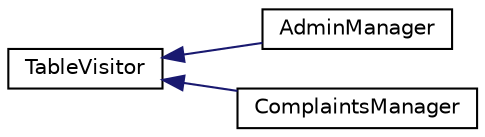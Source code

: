 digraph "Graphical Class Hierarchy"
{
 // LATEX_PDF_SIZE
  edge [fontname="Helvetica",fontsize="10",labelfontname="Helvetica",labelfontsize="10"];
  node [fontname="Helvetica",fontsize="10",shape=record];
  rankdir="LR";
  Node0 [label="TableVisitor",height=0.2,width=0.4,color="black", fillcolor="white", style="filled",URL="$classTableVisitor.html",tooltip="The TableVisitor class is an abstract class that defines the interface for visiting customers in a re..."];
  Node0 -> Node1 [dir="back",color="midnightblue",fontsize="10",style="solid",fontname="Helvetica"];
  Node1 [label="AdminManager",height=0.2,width=0.4,color="black", fillcolor="white", style="filled",URL="$classAdminManager.html",tooltip="The AdminManager class is responsible for managing the system as an administrator."];
  Node0 -> Node2 [dir="back",color="midnightblue",fontsize="10",style="solid",fontname="Helvetica"];
  Node2 [label="ComplaintsManager",height=0.2,width=0.4,color="black", fillcolor="white", style="filled",URL="$classComplaintsManager.html",tooltip="The ComplaintsManager class is a concrete implementation of the TableVisitor interface."];
}
